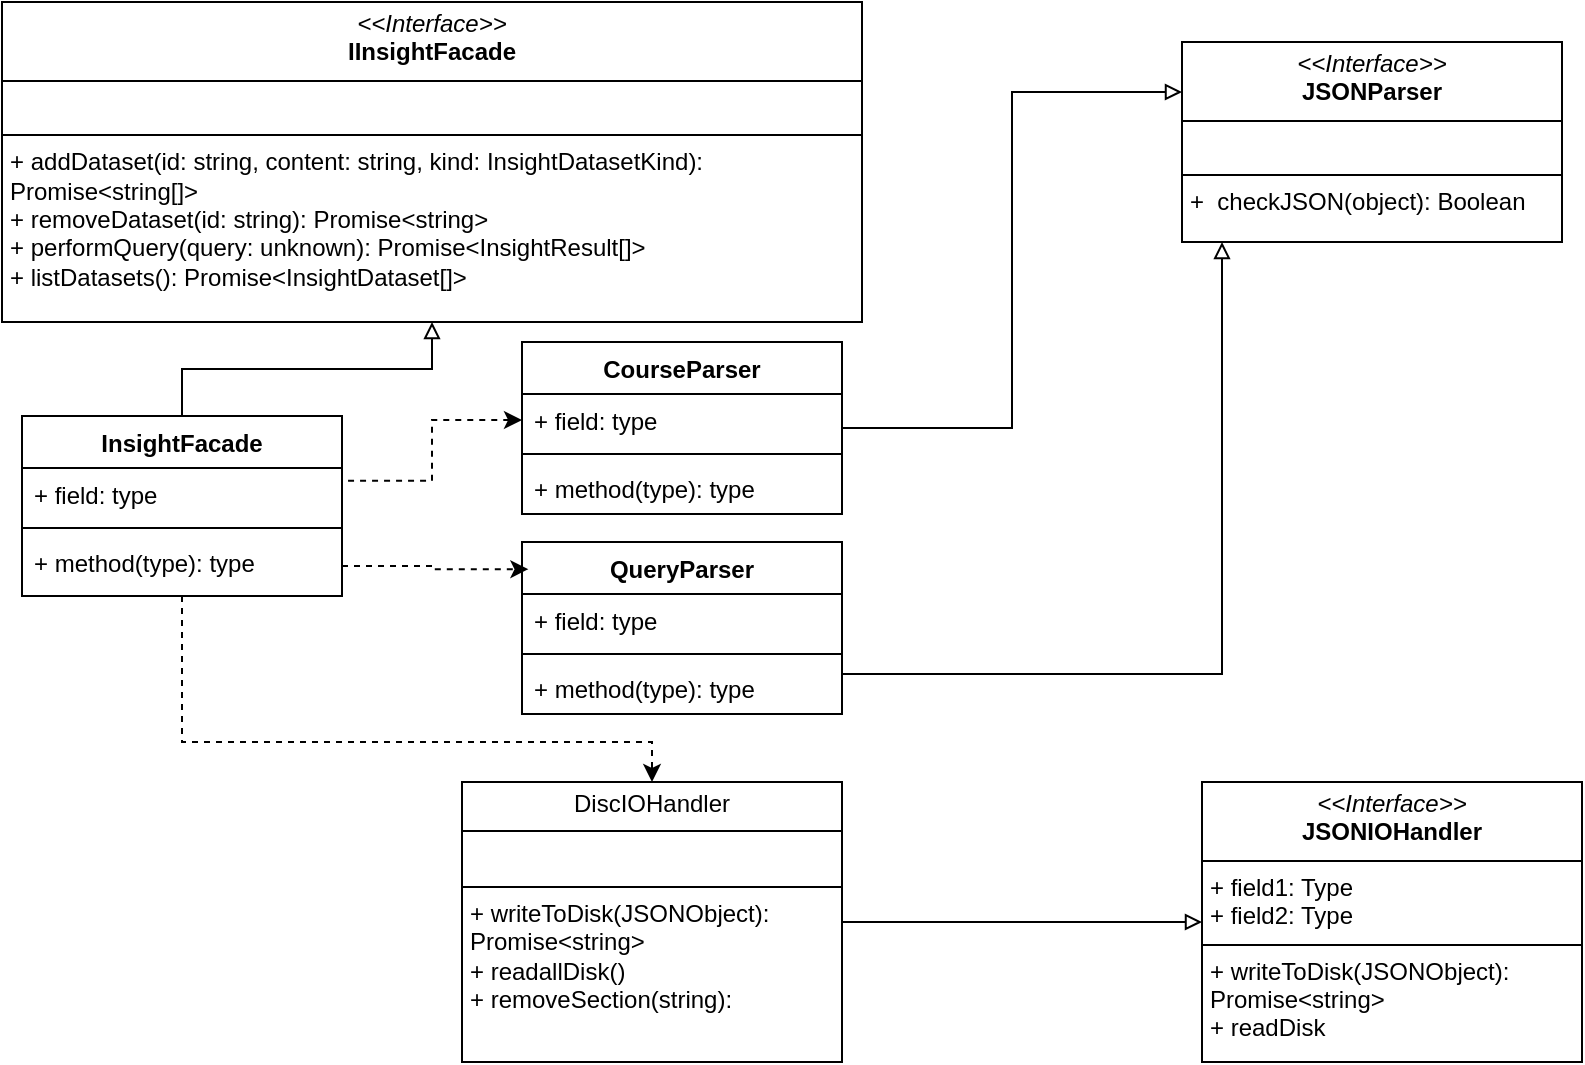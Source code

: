 <mxfile version="24.7.16">
  <diagram id="C5RBs43oDa-KdzZeNtuy" name="Page-1">
    <mxGraphModel dx="1050" dy="556" grid="1" gridSize="10" guides="1" tooltips="1" connect="1" arrows="1" fold="1" page="1" pageScale="1" pageWidth="827" pageHeight="1169" math="0" shadow="0">
      <root>
        <mxCell id="WIyWlLk6GJQsqaUBKTNV-0" />
        <mxCell id="WIyWlLk6GJQsqaUBKTNV-1" parent="WIyWlLk6GJQsqaUBKTNV-0" />
        <mxCell id="UgIKeHouPiHDiYhv08oA-1" value="&lt;p style=&quot;margin:0px;margin-top:4px;text-align:center;&quot;&gt;&lt;i&gt;&amp;lt;&amp;lt;Interface&amp;gt;&amp;gt;&lt;/i&gt;&lt;br&gt;&lt;b&gt;IInsightFacade&lt;/b&gt;&lt;/p&gt;&lt;hr size=&quot;1&quot; style=&quot;border-style:solid;&quot;&gt;&lt;p style=&quot;margin:0px;margin-left:4px;&quot;&gt;&lt;br&gt;&lt;/p&gt;&lt;hr size=&quot;1&quot; style=&quot;border-style:solid;&quot;&gt;&lt;p style=&quot;margin:0px;margin-left:4px;&quot;&gt;+&amp;nbsp;addDataset(id: string, content: string, kind: InsightDatasetKind): Promise&amp;lt;string[]&amp;gt;&lt;br&gt;+ removeDataset(id: string): Promise&amp;lt;string&amp;gt;&lt;/p&gt;&lt;p style=&quot;margin:0px;margin-left:4px;&quot;&gt;+&amp;nbsp;performQuery(query: unknown): Promise&amp;lt;InsightResult[]&amp;gt;&lt;/p&gt;&lt;p style=&quot;margin:0px;margin-left:4px;&quot;&gt;+&amp;nbsp;&lt;span style=&quot;background-color: initial;&quot;&gt;listDatasets(): Promise&amp;lt;InsightDataset[]&amp;gt;&lt;/span&gt;&lt;/p&gt;" style="verticalAlign=top;align=left;overflow=fill;html=1;whiteSpace=wrap;" vertex="1" parent="WIyWlLk6GJQsqaUBKTNV-1">
          <mxGeometry x="10" y="300" width="430" height="160" as="geometry" />
        </mxCell>
        <mxCell id="UgIKeHouPiHDiYhv08oA-9" style="edgeStyle=orthogonalEdgeStyle;rounded=0;orthogonalLoop=1;jettySize=auto;html=1;entryX=0.5;entryY=1;entryDx=0;entryDy=0;endArrow=block;endFill=0;" edge="1" parent="WIyWlLk6GJQsqaUBKTNV-1" source="UgIKeHouPiHDiYhv08oA-5" target="UgIKeHouPiHDiYhv08oA-1">
          <mxGeometry relative="1" as="geometry" />
        </mxCell>
        <mxCell id="UgIKeHouPiHDiYhv08oA-33" style="edgeStyle=orthogonalEdgeStyle;rounded=0;orthogonalLoop=1;jettySize=auto;html=1;entryX=0.5;entryY=0;entryDx=0;entryDy=0;dashed=1;" edge="1" parent="WIyWlLk6GJQsqaUBKTNV-1" source="UgIKeHouPiHDiYhv08oA-5" target="UgIKeHouPiHDiYhv08oA-29">
          <mxGeometry relative="1" as="geometry">
            <Array as="points">
              <mxPoint x="100" y="670" />
              <mxPoint x="335" y="670" />
            </Array>
          </mxGeometry>
        </mxCell>
        <mxCell id="UgIKeHouPiHDiYhv08oA-5" value="InsightFacade" style="swimlane;fontStyle=1;align=center;verticalAlign=top;childLayout=stackLayout;horizontal=1;startSize=26;horizontalStack=0;resizeParent=1;resizeParentMax=0;resizeLast=0;collapsible=1;marginBottom=0;whiteSpace=wrap;html=1;" vertex="1" parent="WIyWlLk6GJQsqaUBKTNV-1">
          <mxGeometry x="20" y="507" width="160" height="90" as="geometry" />
        </mxCell>
        <mxCell id="UgIKeHouPiHDiYhv08oA-6" value="+ field: type" style="text;strokeColor=none;fillColor=none;align=left;verticalAlign=top;spacingLeft=4;spacingRight=4;overflow=hidden;rotatable=0;points=[[0,0.5],[1,0.5]];portConstraint=eastwest;whiteSpace=wrap;html=1;" vertex="1" parent="UgIKeHouPiHDiYhv08oA-5">
          <mxGeometry y="26" width="160" height="26" as="geometry" />
        </mxCell>
        <mxCell id="UgIKeHouPiHDiYhv08oA-7" value="" style="line;strokeWidth=1;fillColor=none;align=left;verticalAlign=middle;spacingTop=-1;spacingLeft=3;spacingRight=3;rotatable=0;labelPosition=right;points=[];portConstraint=eastwest;strokeColor=inherit;" vertex="1" parent="UgIKeHouPiHDiYhv08oA-5">
          <mxGeometry y="52" width="160" height="8" as="geometry" />
        </mxCell>
        <mxCell id="UgIKeHouPiHDiYhv08oA-8" value="+ method(type): type" style="text;strokeColor=none;fillColor=none;align=left;verticalAlign=top;spacingLeft=4;spacingRight=4;overflow=hidden;rotatable=0;points=[[0,0.5],[1,0.5]];portConstraint=eastwest;whiteSpace=wrap;html=1;" vertex="1" parent="UgIKeHouPiHDiYhv08oA-5">
          <mxGeometry y="60" width="160" height="30" as="geometry" />
        </mxCell>
        <mxCell id="UgIKeHouPiHDiYhv08oA-16" style="edgeStyle=orthogonalEdgeStyle;rounded=0;orthogonalLoop=1;jettySize=auto;html=1;endArrow=none;endFill=0;startArrow=block;startFill=0;" edge="1" parent="WIyWlLk6GJQsqaUBKTNV-1" source="UgIKeHouPiHDiYhv08oA-14" target="UgIKeHouPiHDiYhv08oA-17">
          <mxGeometry relative="1" as="geometry">
            <mxPoint x="560" y="790" as="targetPoint" />
            <Array as="points">
              <mxPoint x="620" y="636" />
            </Array>
          </mxGeometry>
        </mxCell>
        <mxCell id="UgIKeHouPiHDiYhv08oA-25" style="edgeStyle=orthogonalEdgeStyle;rounded=0;orthogonalLoop=1;jettySize=auto;html=1;exitX=0;exitY=0.25;exitDx=0;exitDy=0;entryX=1;entryY=0.5;entryDx=0;entryDy=0;endArrow=none;endFill=0;startArrow=block;startFill=0;" edge="1" parent="WIyWlLk6GJQsqaUBKTNV-1" source="UgIKeHouPiHDiYhv08oA-14" target="UgIKeHouPiHDiYhv08oA-21">
          <mxGeometry relative="1" as="geometry" />
        </mxCell>
        <mxCell id="UgIKeHouPiHDiYhv08oA-14" value="&lt;p style=&quot;margin:0px;margin-top:4px;text-align:center;&quot;&gt;&lt;i&gt;&amp;lt;&amp;lt;Interface&amp;gt;&amp;gt;&lt;/i&gt;&lt;br&gt;&lt;b&gt;JSONParser&lt;/b&gt;&lt;/p&gt;&lt;hr size=&quot;1&quot; style=&quot;border-style:solid;&quot;&gt;&lt;p style=&quot;margin:0px;margin-left:4px;&quot;&gt;&lt;br&gt;&lt;/p&gt;&lt;hr size=&quot;1&quot; style=&quot;border-style:solid;&quot;&gt;&lt;p style=&quot;margin:0px;margin-left:4px;&quot;&gt;+&amp;nbsp; checkJSON(object): Boolean&lt;/p&gt;&lt;p style=&quot;margin:0px;margin-left:4px;&quot;&gt;&lt;br&gt;&lt;/p&gt;" style="verticalAlign=top;align=left;overflow=fill;html=1;whiteSpace=wrap;" vertex="1" parent="WIyWlLk6GJQsqaUBKTNV-1">
          <mxGeometry x="600" y="320" width="190" height="100" as="geometry" />
        </mxCell>
        <mxCell id="UgIKeHouPiHDiYhv08oA-17" value="QueryParser" style="swimlane;fontStyle=1;align=center;verticalAlign=top;childLayout=stackLayout;horizontal=1;startSize=26;horizontalStack=0;resizeParent=1;resizeParentMax=0;resizeLast=0;collapsible=1;marginBottom=0;whiteSpace=wrap;html=1;" vertex="1" parent="WIyWlLk6GJQsqaUBKTNV-1">
          <mxGeometry x="270" y="570" width="160" height="86" as="geometry" />
        </mxCell>
        <mxCell id="UgIKeHouPiHDiYhv08oA-18" value="+ field: type" style="text;strokeColor=none;fillColor=none;align=left;verticalAlign=top;spacingLeft=4;spacingRight=4;overflow=hidden;rotatable=0;points=[[0,0.5],[1,0.5]];portConstraint=eastwest;whiteSpace=wrap;html=1;" vertex="1" parent="UgIKeHouPiHDiYhv08oA-17">
          <mxGeometry y="26" width="160" height="26" as="geometry" />
        </mxCell>
        <mxCell id="UgIKeHouPiHDiYhv08oA-19" value="" style="line;strokeWidth=1;fillColor=none;align=left;verticalAlign=middle;spacingTop=-1;spacingLeft=3;spacingRight=3;rotatable=0;labelPosition=right;points=[];portConstraint=eastwest;strokeColor=inherit;" vertex="1" parent="UgIKeHouPiHDiYhv08oA-17">
          <mxGeometry y="52" width="160" height="8" as="geometry" />
        </mxCell>
        <mxCell id="UgIKeHouPiHDiYhv08oA-20" value="+ method(type): type" style="text;strokeColor=none;fillColor=none;align=left;verticalAlign=top;spacingLeft=4;spacingRight=4;overflow=hidden;rotatable=0;points=[[0,0.5],[1,0.5]];portConstraint=eastwest;whiteSpace=wrap;html=1;" vertex="1" parent="UgIKeHouPiHDiYhv08oA-17">
          <mxGeometry y="60" width="160" height="26" as="geometry" />
        </mxCell>
        <mxCell id="UgIKeHouPiHDiYhv08oA-21" value="CourseParser" style="swimlane;fontStyle=1;align=center;verticalAlign=top;childLayout=stackLayout;horizontal=1;startSize=26;horizontalStack=0;resizeParent=1;resizeParentMax=0;resizeLast=0;collapsible=1;marginBottom=0;whiteSpace=wrap;html=1;" vertex="1" parent="WIyWlLk6GJQsqaUBKTNV-1">
          <mxGeometry x="270" y="470" width="160" height="86" as="geometry" />
        </mxCell>
        <mxCell id="UgIKeHouPiHDiYhv08oA-22" value="+ field: type" style="text;strokeColor=none;fillColor=none;align=left;verticalAlign=top;spacingLeft=4;spacingRight=4;overflow=hidden;rotatable=0;points=[[0,0.5],[1,0.5]];portConstraint=eastwest;whiteSpace=wrap;html=1;" vertex="1" parent="UgIKeHouPiHDiYhv08oA-21">
          <mxGeometry y="26" width="160" height="26" as="geometry" />
        </mxCell>
        <mxCell id="UgIKeHouPiHDiYhv08oA-23" value="" style="line;strokeWidth=1;fillColor=none;align=left;verticalAlign=middle;spacingTop=-1;spacingLeft=3;spacingRight=3;rotatable=0;labelPosition=right;points=[];portConstraint=eastwest;strokeColor=inherit;" vertex="1" parent="UgIKeHouPiHDiYhv08oA-21">
          <mxGeometry y="52" width="160" height="8" as="geometry" />
        </mxCell>
        <mxCell id="UgIKeHouPiHDiYhv08oA-24" value="+ method(type): type" style="text;strokeColor=none;fillColor=none;align=left;verticalAlign=top;spacingLeft=4;spacingRight=4;overflow=hidden;rotatable=0;points=[[0,0.5],[1,0.5]];portConstraint=eastwest;whiteSpace=wrap;html=1;" vertex="1" parent="UgIKeHouPiHDiYhv08oA-21">
          <mxGeometry y="60" width="160" height="26" as="geometry" />
        </mxCell>
        <mxCell id="UgIKeHouPiHDiYhv08oA-27" style="edgeStyle=orthogonalEdgeStyle;rounded=0;orthogonalLoop=1;jettySize=auto;html=1;exitX=0;exitY=0.5;exitDx=0;exitDy=0;entryX=1.002;entryY=0.246;entryDx=0;entryDy=0;entryPerimeter=0;startArrow=classic;startFill=1;endArrow=none;endFill=0;dashed=1;" edge="1" parent="WIyWlLk6GJQsqaUBKTNV-1" source="UgIKeHouPiHDiYhv08oA-22" target="UgIKeHouPiHDiYhv08oA-6">
          <mxGeometry relative="1" as="geometry" />
        </mxCell>
        <mxCell id="UgIKeHouPiHDiYhv08oA-30" value="" style="edgeStyle=orthogonalEdgeStyle;rounded=0;orthogonalLoop=1;jettySize=auto;html=1;endArrow=none;endFill=0;startArrow=block;startFill=0;" edge="1" parent="WIyWlLk6GJQsqaUBKTNV-1" source="UgIKeHouPiHDiYhv08oA-28" target="UgIKeHouPiHDiYhv08oA-29">
          <mxGeometry relative="1" as="geometry" />
        </mxCell>
        <mxCell id="UgIKeHouPiHDiYhv08oA-28" value="&lt;p style=&quot;margin:0px;margin-top:4px;text-align:center;&quot;&gt;&lt;i&gt;&amp;lt;&amp;lt;Interface&amp;gt;&amp;gt;&lt;/i&gt;&lt;br&gt;&lt;b&gt;JSONIOHandler&lt;/b&gt;&lt;/p&gt;&lt;hr size=&quot;1&quot; style=&quot;border-style:solid;&quot;&gt;&lt;p style=&quot;margin:0px;margin-left:4px;&quot;&gt;+ field1: Type&lt;br&gt;+ field2: Type&lt;/p&gt;&lt;hr size=&quot;1&quot; style=&quot;border-style:solid;&quot;&gt;&lt;p style=&quot;margin:0px;margin-left:4px;&quot;&gt;+ writeToDisk(JSONObject): Promise&amp;lt;string&amp;gt;&lt;/p&gt;&lt;p style=&quot;margin:0px;margin-left:4px;&quot;&gt;+ readDisk&lt;/p&gt;" style="verticalAlign=top;align=left;overflow=fill;html=1;whiteSpace=wrap;" vertex="1" parent="WIyWlLk6GJQsqaUBKTNV-1">
          <mxGeometry x="610" y="690" width="190" height="140" as="geometry" />
        </mxCell>
        <mxCell id="UgIKeHouPiHDiYhv08oA-29" value="&lt;p style=&quot;margin:0px;margin-top:4px;text-align:center;&quot;&gt;DiscIOHandler&lt;/p&gt;&lt;hr size=&quot;1&quot; style=&quot;border-style:solid;&quot;&gt;&lt;p style=&quot;margin:0px;margin-left:4px;&quot;&gt;&lt;br&gt;&lt;/p&gt;&lt;hr size=&quot;1&quot; style=&quot;border-style:solid;&quot;&gt;&lt;p style=&quot;margin:0px;margin-left:4px;&quot;&gt;+ writeToDisk(JSONObject): Promise&amp;lt;string&amp;gt;&lt;/p&gt;&lt;p style=&quot;margin:0px;margin-left:4px;&quot;&gt;+ readallDisk()&lt;/p&gt;&lt;p style=&quot;margin:0px;margin-left:4px;&quot;&gt;+ removeSection(string):&lt;/p&gt;" style="verticalAlign=top;align=left;overflow=fill;html=1;whiteSpace=wrap;" vertex="1" parent="WIyWlLk6GJQsqaUBKTNV-1">
          <mxGeometry x="240" y="690" width="190" height="140" as="geometry" />
        </mxCell>
        <mxCell id="UgIKeHouPiHDiYhv08oA-32" style="edgeStyle=orthogonalEdgeStyle;rounded=0;orthogonalLoop=1;jettySize=auto;html=1;entryX=0.02;entryY=0.158;entryDx=0;entryDy=0;entryPerimeter=0;dashed=1;" edge="1" parent="WIyWlLk6GJQsqaUBKTNV-1" source="UgIKeHouPiHDiYhv08oA-8" target="UgIKeHouPiHDiYhv08oA-17">
          <mxGeometry relative="1" as="geometry" />
        </mxCell>
      </root>
    </mxGraphModel>
  </diagram>
</mxfile>
